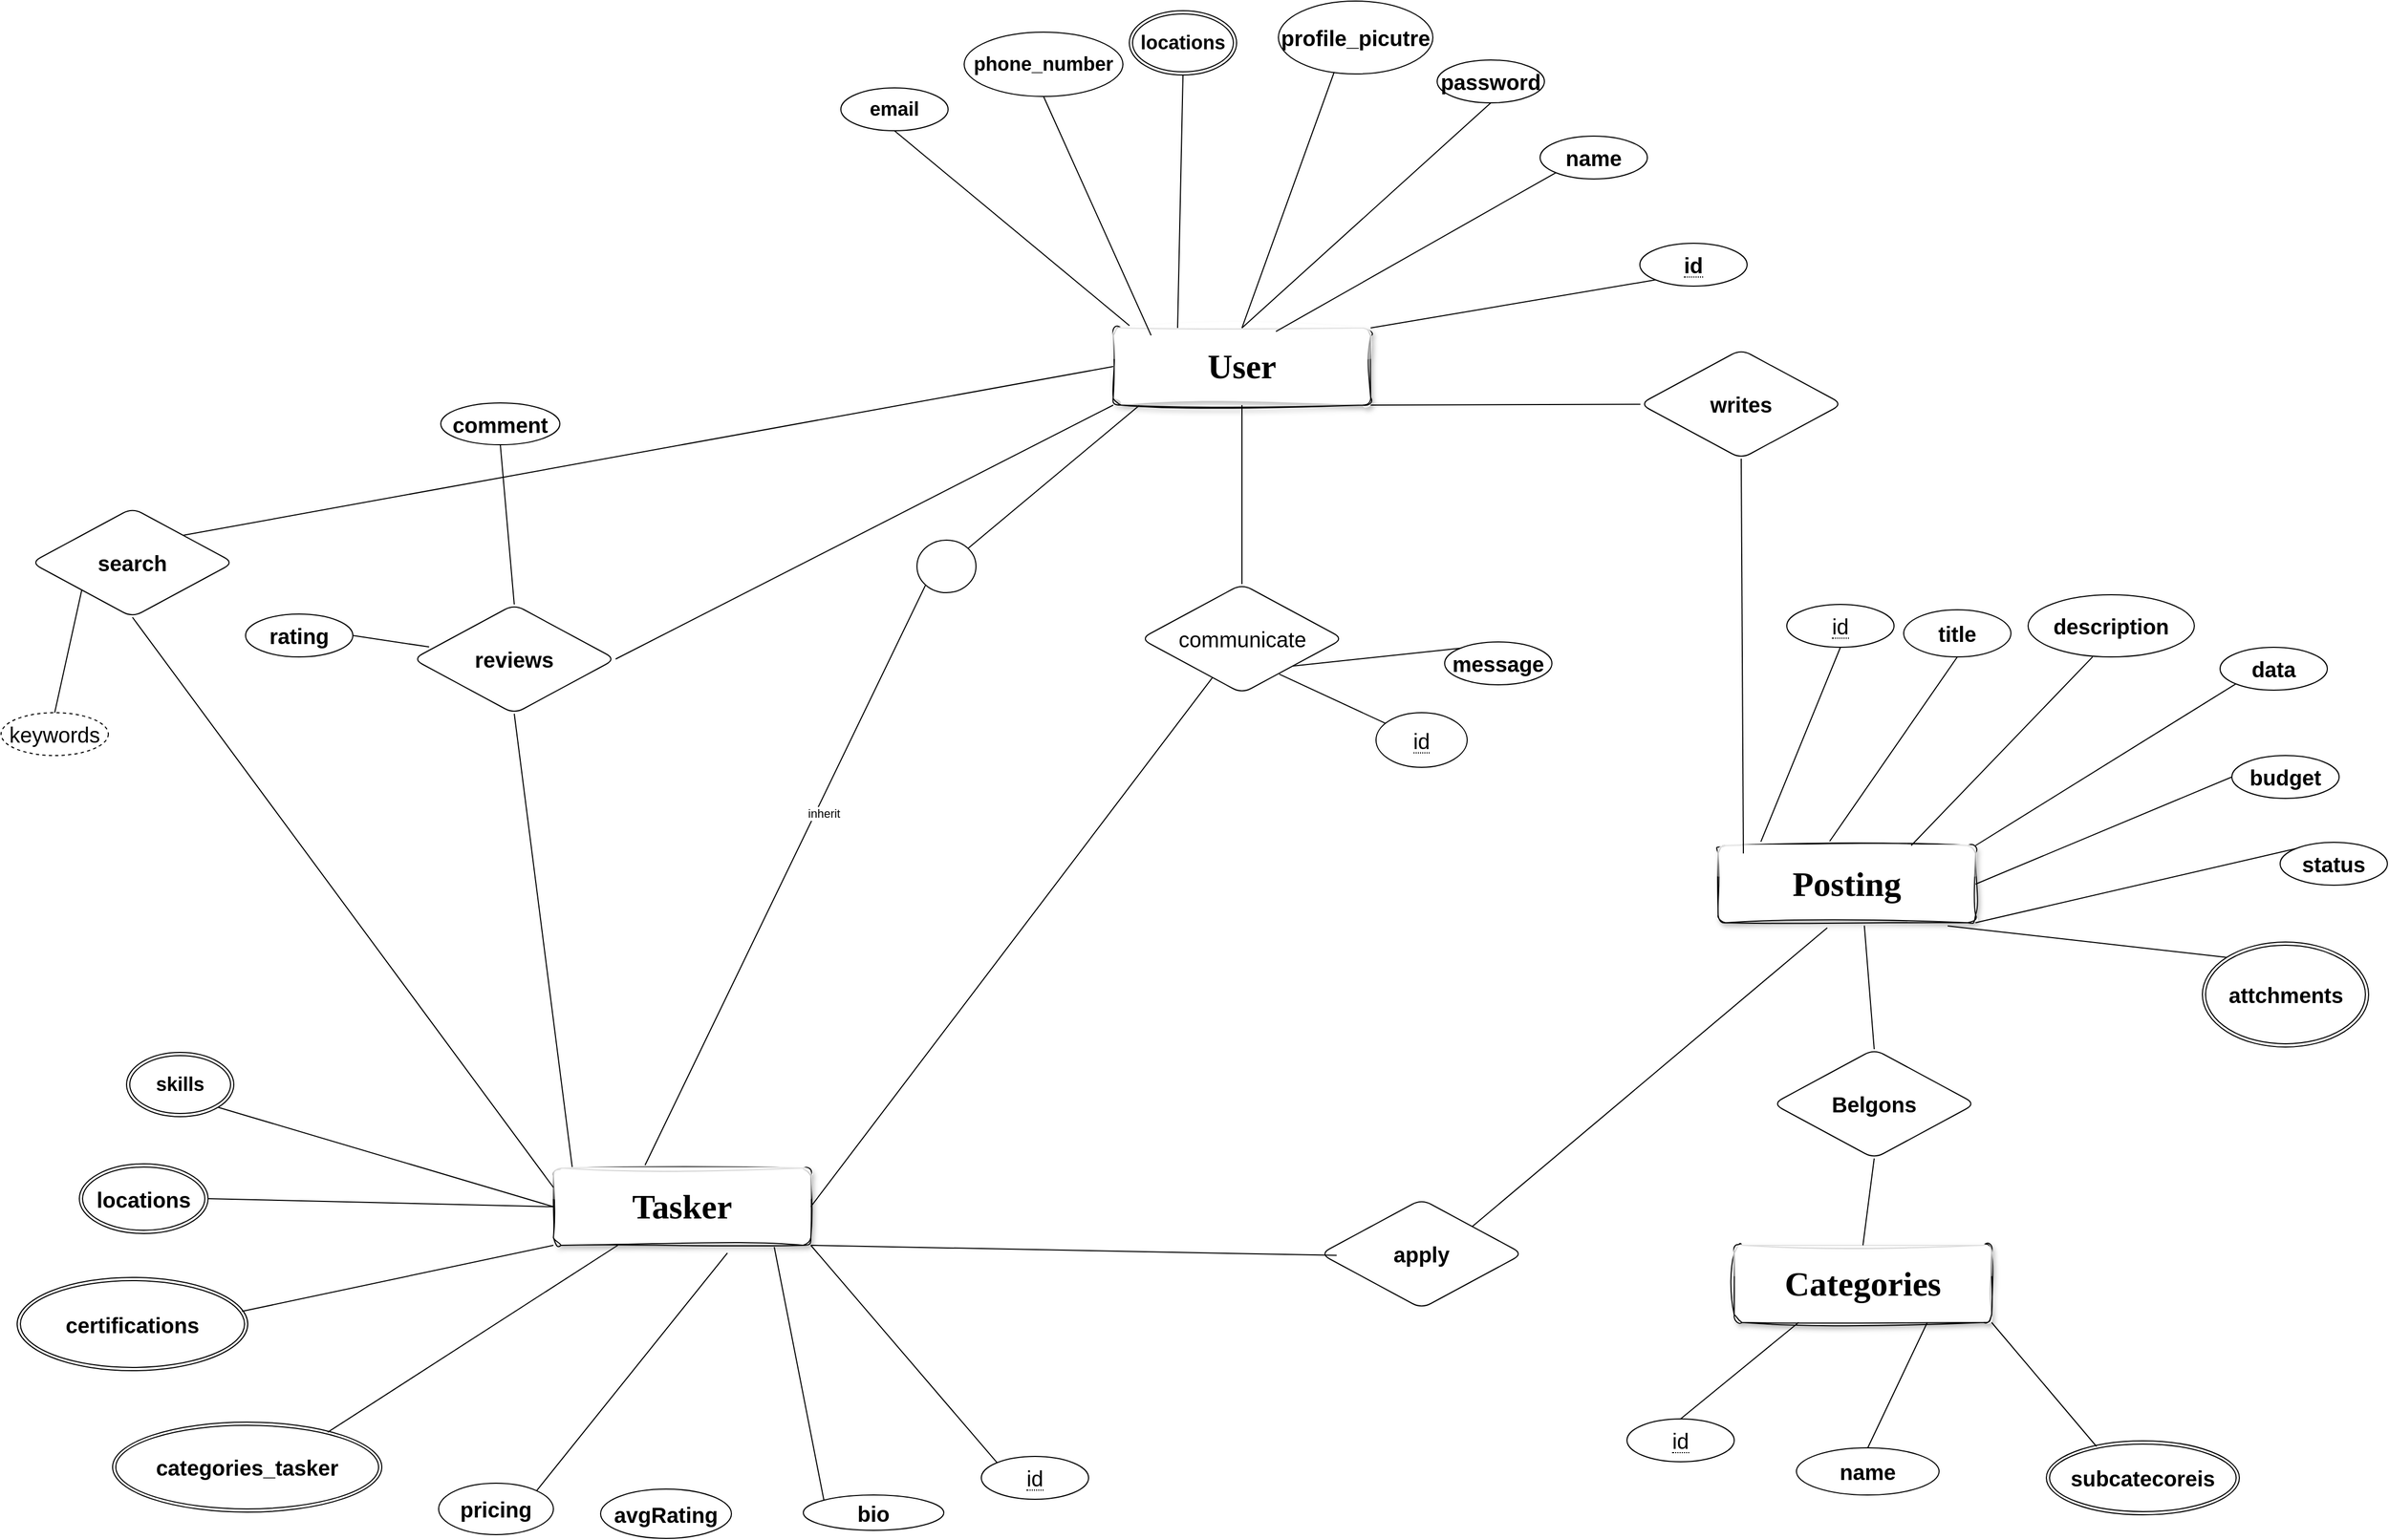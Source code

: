 <mxfile version="24.7.7">
  <diagram name="Page-1" id="nyc2K-rMTlG-dw1oFCkc">
    <mxGraphModel dx="2116" dy="1009" grid="0" gridSize="12" guides="1" tooltips="1" connect="1" arrows="1" fold="1" page="1" pageScale="1" pageWidth="2336" pageHeight="1654" math="0" shadow="0">
      <root>
        <mxCell id="0" />
        <mxCell id="1" parent="0" />
        <mxCell id="TysYCp-ceym04RC-b8es-7" value="&lt;h1&gt;Categories&lt;/h1&gt;" style="rounded=1;arcSize=10;whiteSpace=wrap;html=1;align=center;sketch=1;curveFitting=1;jiggle=2;labelBackgroundColor=none;glass=1;shadow=1;fontStyle=1;fontSize=16;fontFamily=Times New Roman;" parent="1" vertex="1">
          <mxGeometry x="1658" y="1256" width="240" height="72" as="geometry" />
        </mxCell>
        <mxCell id="TysYCp-ceym04RC-b8es-8" value="&lt;h1&gt;User&lt;/h1&gt;" style="rounded=1;arcSize=10;whiteSpace=wrap;html=1;align=center;sketch=1;curveFitting=1;jiggle=2;labelBackgroundColor=none;glass=1;shadow=1;fontStyle=1;fontSize=16;fontFamily=Times New Roman;" parent="1" vertex="1">
          <mxGeometry x="1079" y="400" width="240" height="72" as="geometry" />
        </mxCell>
        <mxCell id="TysYCp-ceym04RC-b8es-13" value="&lt;h1&gt;Posting&lt;/h1&gt;" style="rounded=1;arcSize=10;whiteSpace=wrap;html=1;align=center;sketch=1;curveFitting=1;jiggle=2;labelBackgroundColor=none;glass=1;shadow=1;fontStyle=1;fontSize=16;fontFamily=Times New Roman;" parent="1" vertex="1">
          <mxGeometry x="1643" y="883" width="240" height="72" as="geometry" />
        </mxCell>
        <mxCell id="TysYCp-ceym04RC-b8es-14" value="&lt;h1&gt;Tasker&lt;/h1&gt;" style="rounded=1;arcSize=10;whiteSpace=wrap;html=1;align=center;sketch=1;curveFitting=1;jiggle=2;labelBackgroundColor=none;glass=1;shadow=1;fontStyle=1;fontSize=16;fontFamily=Times New Roman;" parent="1" vertex="1">
          <mxGeometry x="557" y="1184" width="240" height="72" as="geometry" />
        </mxCell>
        <mxCell id="TysYCp-ceym04RC-b8es-19" value="&lt;font style=&quot;font-size: 18px;&quot;&gt;&lt;b&gt;email&lt;/b&gt;&lt;/font&gt;" style="ellipse;whiteSpace=wrap;html=1;align=center;rounded=1;" parent="1" vertex="1">
          <mxGeometry x="825" y="176" width="100" height="40" as="geometry" />
        </mxCell>
        <mxCell id="TysYCp-ceym04RC-b8es-20" value="&lt;span style=&quot;font-size: 18px;&quot;&gt;&lt;b&gt;phone_number&lt;/b&gt;&lt;/span&gt;" style="ellipse;whiteSpace=wrap;html=1;align=center;rounded=1;" parent="1" vertex="1">
          <mxGeometry x="940" y="124" width="148" height="60" as="geometry" />
        </mxCell>
        <mxCell id="TysYCp-ceym04RC-b8es-22" value="&lt;span style=&quot;font-size: 20px;&quot;&gt;&lt;b&gt;name&lt;/b&gt;&lt;/span&gt;" style="ellipse;whiteSpace=wrap;html=1;align=center;rounded=1;" parent="1" vertex="1">
          <mxGeometry x="1477" y="221" width="100" height="40" as="geometry" />
        </mxCell>
        <mxCell id="TysYCp-ceym04RC-b8es-32" value="&lt;font style=&quot;font-size: 18px;&quot;&gt;&lt;b&gt;locations&lt;/b&gt;&lt;/font&gt;" style="ellipse;shape=doubleEllipse;margin=3;whiteSpace=wrap;html=1;align=center;rounded=1;" parent="1" vertex="1">
          <mxGeometry x="1094" y="104" width="100" height="60" as="geometry" />
        </mxCell>
        <mxCell id="TysYCp-ceym04RC-b8es-37" value="&lt;b style=&quot;&quot;&gt;&lt;font style=&quot;font-size: 20px;&quot;&gt;profile_picutre&lt;/font&gt;&lt;/b&gt;" style="ellipse;whiteSpace=wrap;html=1;align=center;rounded=1;" parent="1" vertex="1">
          <mxGeometry x="1233" y="95" width="144" height="68" as="geometry" />
        </mxCell>
        <mxCell id="TysYCp-ceym04RC-b8es-42" style="edgeStyle=orthogonalEdgeStyle;rounded=1;orthogonalLoop=1;jettySize=auto;html=1;exitX=0.5;exitY=1;exitDx=0;exitDy=0;" parent="1" source="TysYCp-ceym04RC-b8es-22" target="TysYCp-ceym04RC-b8es-22" edge="1">
          <mxGeometry relative="1" as="geometry" />
        </mxCell>
        <mxCell id="TysYCp-ceym04RC-b8es-56" value="" style="endArrow=none;html=1;rounded=1;entryX=0.101;entryY=1.005;entryDx=0;entryDy=0;entryPerimeter=0;" parent="1" source="TysYCp-ceym04RC-b8es-57" target="TysYCp-ceym04RC-b8es-8" edge="1">
          <mxGeometry width="50" height="50" relative="1" as="geometry">
            <mxPoint x="343" y="350" as="sourcePoint" />
            <mxPoint x="338" y="252" as="targetPoint" />
          </mxGeometry>
        </mxCell>
        <mxCell id="TysYCp-ceym04RC-b8es-57" value="" style="ellipse;whiteSpace=wrap;html=1;rounded=1;" parent="1" vertex="1">
          <mxGeometry x="896" y="598" width="55" height="49" as="geometry" />
        </mxCell>
        <mxCell id="TysYCp-ceym04RC-b8es-66" value="" style="endArrow=none;html=1;rounded=0;exitX=0;exitY=1;exitDx=0;exitDy=0;entryX=0.356;entryY=-0.038;entryDx=0;entryDy=0;entryPerimeter=0;" parent="1" source="TysYCp-ceym04RC-b8es-57" target="TysYCp-ceym04RC-b8es-14" edge="1">
          <mxGeometry relative="1" as="geometry">
            <mxPoint x="513" y="411" as="sourcePoint" />
            <mxPoint x="673" y="411" as="targetPoint" />
            <Array as="points" />
          </mxGeometry>
        </mxCell>
        <mxCell id="TysYCp-ceym04RC-b8es-94" value="inherit" style="edgeLabel;html=1;align=center;verticalAlign=middle;resizable=0;points=[];rounded=1;" parent="TysYCp-ceym04RC-b8es-66" vertex="1" connectable="0">
          <mxGeometry x="-0.221" y="7" relative="1" as="geometry">
            <mxPoint y="-1" as="offset" />
          </mxGeometry>
        </mxCell>
        <mxCell id="TysYCp-ceym04RC-b8es-67" value="&lt;span style=&quot;border-bottom: 1px dotted&quot;&gt;&lt;font size=&quot;1&quot; style=&quot;&quot;&gt;&lt;b style=&quot;font-size: 20px;&quot;&gt;id&lt;/b&gt;&lt;/font&gt;&lt;/span&gt;" style="ellipse;whiteSpace=wrap;html=1;align=center;rounded=1;" parent="1" vertex="1">
          <mxGeometry x="1570" y="321" width="100" height="40" as="geometry" />
        </mxCell>
        <mxCell id="TysYCp-ceym04RC-b8es-68" value="&lt;span style=&quot;border-bottom: 1px dotted&quot;&gt;&lt;font style=&quot;font-size: 20px;&quot;&gt;id&lt;/font&gt;&lt;/span&gt;" style="ellipse;whiteSpace=wrap;html=1;align=center;rounded=1;" parent="1" vertex="1">
          <mxGeometry x="956" y="1453" width="100" height="40" as="geometry" />
        </mxCell>
        <mxCell id="TysYCp-ceym04RC-b8es-70" value="&lt;font style=&quot;font-size: 18px;&quot;&gt;&lt;b&gt;skills&lt;/b&gt;&lt;/font&gt;" style="ellipse;shape=doubleEllipse;margin=3;whiteSpace=wrap;html=1;align=center;rounded=1;" parent="1" vertex="1">
          <mxGeometry x="159" y="1076" width="100" height="60" as="geometry" />
        </mxCell>
        <mxCell id="TysYCp-ceym04RC-b8es-71" value="&lt;font size=&quot;1&quot; style=&quot;&quot;&gt;&lt;b style=&quot;font-size: 20px;&quot;&gt;subcatecoreis&lt;/b&gt;&lt;/font&gt;" style="ellipse;shape=doubleEllipse;margin=3;whiteSpace=wrap;html=1;align=center;rounded=1;" parent="1" vertex="1">
          <mxGeometry x="1949" y="1438.5" width="180" height="69" as="geometry" />
        </mxCell>
        <mxCell id="TysYCp-ceym04RC-b8es-73" style="edgeStyle=orthogonalEdgeStyle;rounded=1;orthogonalLoop=1;jettySize=auto;html=1;exitX=0.5;exitY=1;exitDx=0;exitDy=0;" parent="1" edge="1">
          <mxGeometry relative="1" as="geometry">
            <mxPoint x="1046" y="204" as="sourcePoint" />
            <mxPoint x="1046" y="204" as="targetPoint" />
          </mxGeometry>
        </mxCell>
        <mxCell id="TysYCp-ceym04RC-b8es-78" value="" style="endArrow=none;html=1;rounded=0;entryX=0.5;entryY=1;entryDx=0;entryDy=0;exitX=0.063;exitY=-0.03;exitDx=0;exitDy=0;exitPerimeter=0;" parent="1" source="TysYCp-ceym04RC-b8es-8" target="TysYCp-ceym04RC-b8es-19" edge="1">
          <mxGeometry relative="1" as="geometry">
            <mxPoint x="513" y="411" as="sourcePoint" />
            <mxPoint x="673" y="411" as="targetPoint" />
          </mxGeometry>
        </mxCell>
        <mxCell id="TysYCp-ceym04RC-b8es-79" value="" style="endArrow=none;html=1;rounded=0;entryX=0.5;entryY=1;entryDx=0;entryDy=0;exitX=0.147;exitY=0.096;exitDx=0;exitDy=0;exitPerimeter=0;" parent="1" source="TysYCp-ceym04RC-b8es-8" target="TysYCp-ceym04RC-b8es-20" edge="1">
          <mxGeometry relative="1" as="geometry">
            <mxPoint x="513" y="411" as="sourcePoint" />
            <mxPoint x="673" y="411" as="targetPoint" />
          </mxGeometry>
        </mxCell>
        <mxCell id="TysYCp-ceym04RC-b8es-80" value="" style="endArrow=none;html=1;rounded=0;entryX=0.5;entryY=1;entryDx=0;entryDy=0;exitX=0.25;exitY=0;exitDx=0;exitDy=0;" parent="1" source="TysYCp-ceym04RC-b8es-8" target="TysYCp-ceym04RC-b8es-32" edge="1">
          <mxGeometry relative="1" as="geometry">
            <mxPoint x="513" y="411" as="sourcePoint" />
            <mxPoint x="673" y="411" as="targetPoint" />
          </mxGeometry>
        </mxCell>
        <mxCell id="TysYCp-ceym04RC-b8es-81" value="" style="endArrow=none;html=1;rounded=0;entryX=0.361;entryY=0.975;entryDx=0;entryDy=0;entryPerimeter=0;exitX=0.5;exitY=0;exitDx=0;exitDy=0;" parent="1" source="TysYCp-ceym04RC-b8es-8" target="TysYCp-ceym04RC-b8es-37" edge="1">
          <mxGeometry relative="1" as="geometry">
            <mxPoint x="513" y="411" as="sourcePoint" />
            <mxPoint x="673" y="411" as="targetPoint" />
          </mxGeometry>
        </mxCell>
        <mxCell id="TysYCp-ceym04RC-b8es-82" value="" style="endArrow=none;html=1;rounded=0;entryX=0;entryY=1;entryDx=0;entryDy=0;exitX=0.632;exitY=0.046;exitDx=0;exitDy=0;exitPerimeter=0;" parent="1" source="TysYCp-ceym04RC-b8es-8" target="TysYCp-ceym04RC-b8es-22" edge="1">
          <mxGeometry relative="1" as="geometry">
            <mxPoint x="669" y="376" as="sourcePoint" />
            <mxPoint x="829" y="376" as="targetPoint" />
          </mxGeometry>
        </mxCell>
        <mxCell id="TysYCp-ceym04RC-b8es-83" value="" style="endArrow=none;html=1;rounded=0;entryX=0;entryY=1;entryDx=0;entryDy=0;exitX=1;exitY=0;exitDx=0;exitDy=0;" parent="1" source="TysYCp-ceym04RC-b8es-8" target="TysYCp-ceym04RC-b8es-67" edge="1">
          <mxGeometry relative="1" as="geometry">
            <mxPoint x="669" y="376" as="sourcePoint" />
            <mxPoint x="829" y="376" as="targetPoint" />
          </mxGeometry>
        </mxCell>
        <mxCell id="TysYCp-ceym04RC-b8es-84" style="edgeStyle=orthogonalEdgeStyle;rounded=1;orthogonalLoop=1;jettySize=auto;html=1;exitX=0.5;exitY=1;exitDx=0;exitDy=0;" parent="1" source="TysYCp-ceym04RC-b8es-37" target="TysYCp-ceym04RC-b8es-37" edge="1">
          <mxGeometry relative="1" as="geometry" />
        </mxCell>
        <mxCell id="TysYCp-ceym04RC-b8es-85" value="&lt;span style=&quot;font-size: 20px;&quot;&gt;&lt;b&gt;password&lt;/b&gt;&lt;/span&gt;" style="ellipse;whiteSpace=wrap;html=1;align=center;rounded=1;" parent="1" vertex="1">
          <mxGeometry x="1381" y="150" width="100" height="40" as="geometry" />
        </mxCell>
        <mxCell id="TysYCp-ceym04RC-b8es-86" value="" style="endArrow=none;html=1;rounded=0;entryX=0.5;entryY=1;entryDx=0;entryDy=0;exitX=0.5;exitY=0;exitDx=0;exitDy=0;" parent="1" source="TysYCp-ceym04RC-b8es-8" target="TysYCp-ceym04RC-b8es-85" edge="1">
          <mxGeometry relative="1" as="geometry">
            <mxPoint x="669" y="376" as="sourcePoint" />
            <mxPoint x="829" y="376" as="targetPoint" />
          </mxGeometry>
        </mxCell>
        <mxCell id="TysYCp-ceym04RC-b8es-87" value="&lt;b style=&quot;&quot;&gt;&lt;font style=&quot;font-size: 20px;&quot;&gt;comment&lt;/font&gt;&lt;/b&gt;" style="ellipse;whiteSpace=wrap;html=1;align=center;rounded=1;" parent="1" vertex="1">
          <mxGeometry x="452" y="470" width="111" height="39" as="geometry" />
        </mxCell>
        <mxCell id="TysYCp-ceym04RC-b8es-89" value="&lt;font style=&quot;font-size: 20px;&quot;&gt;&lt;b&gt;writes&lt;/b&gt;&lt;/font&gt;" style="shape=rhombus;perimeter=rhombusPerimeter;whiteSpace=wrap;html=1;align=center;rounded=1;" parent="1" vertex="1">
          <mxGeometry x="1570" y="420" width="189" height="102" as="geometry" />
        </mxCell>
        <mxCell id="TysYCp-ceym04RC-b8es-90" value="&lt;font style=&quot;font-size: 20px;&quot;&gt;&lt;b&gt;apply&lt;/b&gt;&lt;/font&gt;" style="shape=rhombus;perimeter=rhombusPerimeter;whiteSpace=wrap;html=1;align=center;rounded=1;" parent="1" vertex="1">
          <mxGeometry x="1272" y="1213" width="189" height="102" as="geometry" />
        </mxCell>
        <mxCell id="TysYCp-ceym04RC-b8es-91" value="&lt;span style=&quot;font-size: 20px;&quot;&gt;communicate&lt;/span&gt;" style="shape=rhombus;perimeter=rhombusPerimeter;whiteSpace=wrap;html=1;align=center;rounded=1;" parent="1" vertex="1">
          <mxGeometry x="1104.5" y="639" width="189" height="102" as="geometry" />
        </mxCell>
        <mxCell id="TysYCp-ceym04RC-b8es-92" value="" style="endArrow=none;html=1;rounded=0;entryX=1;entryY=1;entryDx=0;entryDy=0;" parent="1" source="TysYCp-ceym04RC-b8es-89" target="TysYCp-ceym04RC-b8es-8" edge="1">
          <mxGeometry relative="1" as="geometry">
            <mxPoint x="1537" y="601" as="sourcePoint" />
            <mxPoint x="829" y="376" as="targetPoint" />
          </mxGeometry>
        </mxCell>
        <mxCell id="TysYCp-ceym04RC-b8es-93" value="" style="endArrow=none;html=1;rounded=0;entryX=0.098;entryY=0.102;entryDx=0;entryDy=0;exitX=0.5;exitY=1;exitDx=0;exitDy=0;entryPerimeter=0;" parent="1" source="TysYCp-ceym04RC-b8es-89" target="TysYCp-ceym04RC-b8es-13" edge="1">
          <mxGeometry relative="1" as="geometry">
            <mxPoint x="1694" y="635" as="sourcePoint" />
            <mxPoint x="1331" y="484" as="targetPoint" />
          </mxGeometry>
        </mxCell>
        <mxCell id="TysYCp-ceym04RC-b8es-95" value="" style="endArrow=none;html=1;rounded=0;entryX=1;entryY=0;entryDx=0;entryDy=0;exitX=0.424;exitY=1.066;exitDx=0;exitDy=0;exitPerimeter=0;" parent="1" source="TysYCp-ceym04RC-b8es-13" target="TysYCp-ceym04RC-b8es-90" edge="1">
          <mxGeometry relative="1" as="geometry">
            <mxPoint x="1770" y="712" as="sourcePoint" />
            <mxPoint x="1997" y="819" as="targetPoint" />
          </mxGeometry>
        </mxCell>
        <mxCell id="TysYCp-ceym04RC-b8es-96" value="" style="endArrow=none;html=1;rounded=0;entryX=0.081;entryY=0.514;entryDx=0;entryDy=0;exitX=1;exitY=1;exitDx=0;exitDy=0;entryPerimeter=0;" parent="1" source="TysYCp-ceym04RC-b8es-14" target="TysYCp-ceym04RC-b8es-90" edge="1">
          <mxGeometry relative="1" as="geometry">
            <mxPoint x="1461" y="1210" as="sourcePoint" />
            <mxPoint x="1387" y="1045" as="targetPoint" />
          </mxGeometry>
        </mxCell>
        <mxCell id="TysYCp-ceym04RC-b8es-98" value="&lt;span style=&quot;border-bottom: 1px dotted&quot;&gt;&lt;font style=&quot;font-size: 20px;&quot;&gt;id&lt;/font&gt;&lt;/span&gt;" style="ellipse;whiteSpace=wrap;html=1;align=center;rounded=1;" parent="1" vertex="1">
          <mxGeometry x="1558" y="1418" width="100" height="40" as="geometry" />
        </mxCell>
        <mxCell id="TysYCp-ceym04RC-b8es-100" value="&lt;font style=&quot;font-size: 20px;&quot;&gt;&lt;b&gt;reviews&lt;/b&gt;&lt;/font&gt;" style="shape=rhombus;perimeter=rhombusPerimeter;whiteSpace=wrap;html=1;align=center;rounded=1;" parent="1" vertex="1">
          <mxGeometry x="426" y="658" width="189" height="102" as="geometry" />
        </mxCell>
        <mxCell id="TysYCp-ceym04RC-b8es-101" value="" style="endArrow=none;html=1;rounded=0;entryX=0.5;entryY=1;entryDx=0;entryDy=0;exitX=0.5;exitY=0;exitDx=0;exitDy=0;" parent="1" source="TysYCp-ceym04RC-b8es-91" target="TysYCp-ceym04RC-b8es-8" edge="1">
          <mxGeometry relative="1" as="geometry">
            <mxPoint x="669" y="376" as="sourcePoint" />
            <mxPoint x="829" y="376" as="targetPoint" />
          </mxGeometry>
        </mxCell>
        <mxCell id="TysYCp-ceym04RC-b8es-102" value="" style="endArrow=none;html=1;rounded=0;exitX=1;exitY=0.5;exitDx=0;exitDy=0;" parent="1" source="TysYCp-ceym04RC-b8es-14" target="TysYCp-ceym04RC-b8es-91" edge="1">
          <mxGeometry relative="1" as="geometry">
            <mxPoint x="1018" y="698" as="sourcePoint" />
            <mxPoint x="1500.75" y="1037.5" as="targetPoint" />
          </mxGeometry>
        </mxCell>
        <mxCell id="TysYCp-ceym04RC-b8es-103" value="&lt;span style=&quot;font-size: 20px;&quot;&gt;&lt;b&gt;budget&lt;/b&gt;&lt;/span&gt;" style="ellipse;whiteSpace=wrap;html=1;align=center;rounded=1;" parent="1" vertex="1">
          <mxGeometry x="2122" y="799" width="100" height="40" as="geometry" />
        </mxCell>
        <mxCell id="TysYCp-ceym04RC-b8es-105" value="&lt;span style=&quot;border-bottom: 1px dotted&quot;&gt;&lt;font style=&quot;font-size: 20px;&quot;&gt;id&lt;/font&gt;&lt;/span&gt;" style="ellipse;whiteSpace=wrap;html=1;align=center;rounded=1;" parent="1" vertex="1">
          <mxGeometry x="1707" y="658" width="100" height="40" as="geometry" />
        </mxCell>
        <mxCell id="TysYCp-ceym04RC-b8es-106" value="&lt;span style=&quot;font-size: 20px;&quot;&gt;&lt;b&gt;data&lt;/b&gt;&lt;/span&gt;" style="ellipse;whiteSpace=wrap;html=1;align=center;rounded=1;" parent="1" vertex="1">
          <mxGeometry x="2111" y="698" width="100" height="40" as="geometry" />
        </mxCell>
        <mxCell id="TysYCp-ceym04RC-b8es-108" value="&lt;font style=&quot;font-size: 20px;&quot;&gt;keywords&lt;/font&gt;" style="ellipse;whiteSpace=wrap;html=1;align=center;dashed=1;rounded=1;" parent="1" vertex="1">
          <mxGeometry x="42" y="759" width="100" height="40" as="geometry" />
        </mxCell>
        <mxCell id="TysYCp-ceym04RC-b8es-112" value="&lt;span style=&quot;font-size: 20px;&quot;&gt;&lt;b&gt;pricing&lt;/b&gt;&lt;/span&gt;" style="ellipse;whiteSpace=wrap;html=1;align=center;rounded=1;" parent="1" vertex="1">
          <mxGeometry x="450" y="1478" width="107" height="48" as="geometry" />
        </mxCell>
        <mxCell id="TysYCp-ceym04RC-b8es-114" value="" style="endArrow=none;html=1;rounded=0;entryX=0;entryY=0.5;entryDx=0;entryDy=0;exitX=1;exitY=0;exitDx=0;exitDy=0;" parent="1" source="TysYCp-ceym04RC-b8es-117" target="TysYCp-ceym04RC-b8es-8" edge="1">
          <mxGeometry relative="1" as="geometry">
            <mxPoint x="223" y="461" as="sourcePoint" />
            <mxPoint x="359" y="363" as="targetPoint" />
          </mxGeometry>
        </mxCell>
        <mxCell id="TysYCp-ceym04RC-b8es-115" value="" style="endArrow=none;html=1;rounded=0;entryX=0;entryY=1;entryDx=0;entryDy=0;exitX=1;exitY=0.5;exitDx=0;exitDy=0;" parent="1" source="TysYCp-ceym04RC-b8es-100" target="TysYCp-ceym04RC-b8es-8" edge="1">
          <mxGeometry relative="1" as="geometry">
            <mxPoint x="199" y="363" as="sourcePoint" />
            <mxPoint x="359" y="363" as="targetPoint" />
          </mxGeometry>
        </mxCell>
        <mxCell id="TysYCp-ceym04RC-b8es-116" value="" style="endArrow=none;html=1;rounded=0;entryX=0.5;entryY=1;entryDx=0;entryDy=0;exitX=0.073;exitY=-0.014;exitDx=0;exitDy=0;exitPerimeter=0;" parent="1" source="TysYCp-ceym04RC-b8es-14" target="TysYCp-ceym04RC-b8es-100" edge="1">
          <mxGeometry relative="1" as="geometry">
            <mxPoint x="759" y="830" as="sourcePoint" />
            <mxPoint x="359" y="363" as="targetPoint" />
          </mxGeometry>
        </mxCell>
        <mxCell id="TysYCp-ceym04RC-b8es-117" value="&lt;font style=&quot;font-size: 20px;&quot;&gt;&lt;b&gt;search&lt;/b&gt;&lt;/font&gt;" style="shape=rhombus;perimeter=rhombusPerimeter;whiteSpace=wrap;html=1;align=center;rounded=1;" parent="1" vertex="1">
          <mxGeometry x="70" y="568" width="189" height="102" as="geometry" />
        </mxCell>
        <mxCell id="TysYCp-ceym04RC-b8es-119" value="" style="endArrow=none;html=1;rounded=0;entryX=0;entryY=0.25;entryDx=0;entryDy=0;exitX=0.5;exitY=1;exitDx=0;exitDy=0;" parent="1" source="TysYCp-ceym04RC-b8es-117" target="TysYCp-ceym04RC-b8es-14" edge="1">
          <mxGeometry relative="1" as="geometry">
            <mxPoint x="390" y="570" as="sourcePoint" />
            <mxPoint x="538.5" y="805" as="targetPoint" />
          </mxGeometry>
        </mxCell>
        <mxCell id="TysYCp-ceym04RC-b8es-120" value="" style="endArrow=none;html=1;rounded=0;entryX=0;entryY=1;entryDx=0;entryDy=0;exitX=0.5;exitY=0;exitDx=0;exitDy=0;" parent="1" source="TysYCp-ceym04RC-b8es-108" target="TysYCp-ceym04RC-b8es-117" edge="1">
          <mxGeometry relative="1" as="geometry">
            <mxPoint x="199" y="363" as="sourcePoint" />
            <mxPoint x="359" y="363" as="targetPoint" />
          </mxGeometry>
        </mxCell>
        <mxCell id="TysYCp-ceym04RC-b8es-121" value="&lt;span style=&quot;font-size: 20px;&quot;&gt;&lt;b&gt;message&lt;/b&gt;&lt;/span&gt;" style="ellipse;whiteSpace=wrap;html=1;align=center;rounded=1;" parent="1" vertex="1">
          <mxGeometry x="1388" y="693" width="100" height="40" as="geometry" />
        </mxCell>
        <mxCell id="TysYCp-ceym04RC-b8es-122" value="&lt;span style=&quot;font-size: 20px;&quot;&gt;&lt;b&gt;rating&lt;/b&gt;&lt;/span&gt;" style="ellipse;whiteSpace=wrap;html=1;align=center;rounded=1;" parent="1" vertex="1">
          <mxGeometry x="270" y="667" width="100" height="40" as="geometry" />
        </mxCell>
        <mxCell id="TysYCp-ceym04RC-b8es-123" value="&lt;span style=&quot;border-bottom: 1px dotted&quot;&gt;&lt;font style=&quot;font-size: 20px;&quot;&gt;id&lt;/font&gt;&lt;/span&gt;" style="ellipse;whiteSpace=wrap;html=1;align=center;rounded=1;" parent="1" vertex="1">
          <mxGeometry x="1324" y="759" width="85" height="51" as="geometry" />
        </mxCell>
        <mxCell id="TysYCp-ceym04RC-b8es-125" value="" style="endArrow=none;html=1;rounded=0;entryX=0;entryY=0;entryDx=0;entryDy=0;exitX=1;exitY=1;exitDx=0;exitDy=0;" parent="1" source="TysYCp-ceym04RC-b8es-91" target="TysYCp-ceym04RC-b8es-121" edge="1">
          <mxGeometry relative="1" as="geometry">
            <mxPoint x="903" y="729" as="sourcePoint" />
            <mxPoint x="1063" y="729" as="targetPoint" />
          </mxGeometry>
        </mxCell>
        <mxCell id="TysYCp-ceym04RC-b8es-127" value="" style="endArrow=none;html=1;rounded=0;exitX=0.684;exitY=0.824;exitDx=0;exitDy=0;exitPerimeter=0;" parent="1" source="TysYCp-ceym04RC-b8es-91" target="TysYCp-ceym04RC-b8es-123" edge="1">
          <mxGeometry relative="1" as="geometry">
            <mxPoint x="1258" y="728" as="sourcePoint" />
            <mxPoint x="1415" y="711" as="targetPoint" />
          </mxGeometry>
        </mxCell>
        <mxCell id="TysYCp-ceym04RC-b8es-132" value="" style="endArrow=none;html=1;rounded=0;entryX=0.5;entryY=0;entryDx=0;entryDy=0;exitX=0.5;exitY=1;exitDx=0;exitDy=0;" parent="1" source="TysYCp-ceym04RC-b8es-87" target="TysYCp-ceym04RC-b8es-100" edge="1">
          <mxGeometry relative="1" as="geometry">
            <mxPoint x="199" y="363" as="sourcePoint" />
            <mxPoint x="359" y="363" as="targetPoint" />
          </mxGeometry>
        </mxCell>
        <mxCell id="TysYCp-ceym04RC-b8es-133" value="" style="endArrow=none;html=1;rounded=0;entryX=0.08;entryY=0.389;entryDx=0;entryDy=0;entryPerimeter=0;exitX=1;exitY=0.5;exitDx=0;exitDy=0;" parent="1" source="TysYCp-ceym04RC-b8es-122" target="TysYCp-ceym04RC-b8es-100" edge="1">
          <mxGeometry relative="1" as="geometry">
            <mxPoint x="199" y="363" as="sourcePoint" />
            <mxPoint x="359" y="363" as="targetPoint" />
          </mxGeometry>
        </mxCell>
        <mxCell id="TysYCp-ceym04RC-b8es-136" style="edgeStyle=orthogonalEdgeStyle;rounded=1;orthogonalLoop=1;jettySize=auto;html=1;exitX=0.5;exitY=1;exitDx=0;exitDy=0;" parent="1" source="TysYCp-ceym04RC-b8es-13" target="TysYCp-ceym04RC-b8es-13" edge="1">
          <mxGeometry relative="1" as="geometry" />
        </mxCell>
        <mxCell id="TysYCp-ceym04RC-b8es-139" value="" style="endArrow=none;html=1;rounded=0;entryX=0.568;entryY=1.037;entryDx=0;entryDy=0;exitX=0.5;exitY=0;exitDx=0;exitDy=0;entryPerimeter=0;" parent="1" source="UvagnndVl9to9qw16bUN-1" target="TysYCp-ceym04RC-b8es-13" edge="1">
          <mxGeometry relative="1" as="geometry">
            <mxPoint x="1757" y="972" as="sourcePoint" />
            <mxPoint x="1426" y="1251" as="targetPoint" />
          </mxGeometry>
        </mxCell>
        <mxCell id="TysYCp-ceym04RC-b8es-140" value="&lt;b style=&quot;&quot;&gt;&lt;font style=&quot;font-size: 20px;&quot;&gt;attchments&lt;/font&gt;&lt;/b&gt;" style="ellipse;shape=doubleEllipse;margin=3;whiteSpace=wrap;html=1;align=center;rounded=1;" parent="1" vertex="1">
          <mxGeometry x="2094.5" y="973" width="155" height="98" as="geometry" />
        </mxCell>
        <mxCell id="TysYCp-ceym04RC-b8es-143" style="edgeStyle=orthogonalEdgeStyle;rounded=1;orthogonalLoop=1;jettySize=auto;html=1;exitX=0.5;exitY=1;exitDx=0;exitDy=0;" parent="1" source="TysYCp-ceym04RC-b8es-68" target="TysYCp-ceym04RC-b8es-68" edge="1">
          <mxGeometry relative="1" as="geometry" />
        </mxCell>
        <mxCell id="TysYCp-ceym04RC-b8es-147" value="&lt;span style=&quot;font-size: 20px;&quot;&gt;&lt;b&gt;bio&lt;/b&gt;&lt;/span&gt;" style="ellipse;whiteSpace=wrap;html=1;align=center;rounded=1;" parent="1" vertex="1">
          <mxGeometry x="790" y="1489" width="131" height="33" as="geometry" />
        </mxCell>
        <mxCell id="TysYCp-ceym04RC-b8es-149" value="&lt;span style=&quot;font-size: 20px;&quot;&gt;&lt;b&gt;avgRating&lt;/b&gt;&lt;/span&gt;" style="ellipse;whiteSpace=wrap;html=1;align=center;rounded=1;" parent="1" vertex="1">
          <mxGeometry x="601" y="1483.5" width="122" height="46" as="geometry" />
        </mxCell>
        <mxCell id="TysYCp-ceym04RC-b8es-154" value="&lt;span style=&quot;font-size: 20px;&quot;&gt;&lt;b&gt;name&lt;/b&gt;&lt;/span&gt;" style="ellipse;whiteSpace=wrap;html=1;align=center;rounded=1;" parent="1" vertex="1">
          <mxGeometry x="1716" y="1445" width="133" height="44" as="geometry" />
        </mxCell>
        <mxCell id="TysYCp-ceym04RC-b8es-156" style="edgeStyle=orthogonalEdgeStyle;rounded=1;orthogonalLoop=1;jettySize=auto;html=1;exitX=0.5;exitY=1;exitDx=0;exitDy=0;" parent="1" source="TysYCp-ceym04RC-b8es-154" target="TysYCp-ceym04RC-b8es-154" edge="1">
          <mxGeometry relative="1" as="geometry" />
        </mxCell>
        <mxCell id="TysYCp-ceym04RC-b8es-157" value="&lt;span style=&quot;font-size: 20px;&quot;&gt;&lt;b&gt;status&lt;/b&gt;&lt;/span&gt;" style="ellipse;whiteSpace=wrap;html=1;align=center;rounded=1;" parent="1" vertex="1">
          <mxGeometry x="2167" y="880" width="100" height="40" as="geometry" />
        </mxCell>
        <mxCell id="TysYCp-ceym04RC-b8es-159" value="&lt;span style=&quot;font-size: 20px;&quot;&gt;&lt;b&gt;title&lt;/b&gt;&lt;/span&gt;" style="ellipse;whiteSpace=wrap;html=1;align=center;rounded=1;" parent="1" vertex="1">
          <mxGeometry x="1816" y="663" width="100" height="44" as="geometry" />
        </mxCell>
        <mxCell id="TysYCp-ceym04RC-b8es-164" value="&lt;span style=&quot;font-size: 20px;&quot;&gt;&lt;b&gt;description&lt;/b&gt;&lt;/span&gt;" style="ellipse;whiteSpace=wrap;html=1;align=center;rounded=1;" parent="1" vertex="1">
          <mxGeometry x="1932" y="649" width="155" height="58" as="geometry" />
        </mxCell>
        <mxCell id="TysYCp-ceym04RC-b8es-165" style="edgeStyle=orthogonalEdgeStyle;rounded=1;orthogonalLoop=1;jettySize=auto;html=1;exitX=0.5;exitY=1;exitDx=0;exitDy=0;" parent="1" source="TysYCp-ceym04RC-b8es-106" target="TysYCp-ceym04RC-b8es-106" edge="1">
          <mxGeometry relative="1" as="geometry" />
        </mxCell>
        <mxCell id="TysYCp-ceym04RC-b8es-168" style="edgeStyle=orthogonalEdgeStyle;rounded=1;orthogonalLoop=1;jettySize=auto;html=1;exitX=0.5;exitY=1;exitDx=0;exitDy=0;" parent="1" source="TysYCp-ceym04RC-b8es-157" target="TysYCp-ceym04RC-b8es-157" edge="1">
          <mxGeometry relative="1" as="geometry" />
        </mxCell>
        <mxCell id="TysYCp-ceym04RC-b8es-171" value="" style="endArrow=none;html=1;rounded=0;exitX=0.5;exitY=1;exitDx=0;exitDy=0;entryX=0.166;entryY=-0.049;entryDx=0;entryDy=0;entryPerimeter=0;" parent="1" source="TysYCp-ceym04RC-b8es-105" target="TysYCp-ceym04RC-b8es-13" edge="1">
          <mxGeometry relative="1" as="geometry">
            <mxPoint x="1688" y="810" as="sourcePoint" />
            <mxPoint x="1848" y="810" as="targetPoint" />
          </mxGeometry>
        </mxCell>
        <mxCell id="TysYCp-ceym04RC-b8es-172" value="" style="endArrow=none;html=1;rounded=0;exitX=0.388;exitY=0.999;exitDx=0;exitDy=0;entryX=0.75;entryY=0;entryDx=0;entryDy=0;exitPerimeter=0;" parent="1" source="TysYCp-ceym04RC-b8es-164" target="TysYCp-ceym04RC-b8es-13" edge="1">
          <mxGeometry relative="1" as="geometry">
            <mxPoint x="1764" y="753" as="sourcePoint" />
            <mxPoint x="1695" y="891" as="targetPoint" />
          </mxGeometry>
        </mxCell>
        <mxCell id="TysYCp-ceym04RC-b8es-173" value="" style="endArrow=none;html=1;rounded=0;exitX=0.5;exitY=1;exitDx=0;exitDy=0;" parent="1" source="TysYCp-ceym04RC-b8es-159" edge="1">
          <mxGeometry relative="1" as="geometry">
            <mxPoint x="1776" y="765" as="sourcePoint" />
            <mxPoint x="1747" y="879" as="targetPoint" />
          </mxGeometry>
        </mxCell>
        <mxCell id="TysYCp-ceym04RC-b8es-176" value="" style="endArrow=none;html=1;rounded=0;exitX=0;exitY=1;exitDx=0;exitDy=0;entryX=1;entryY=0;entryDx=0;entryDy=0;" parent="1" source="TysYCp-ceym04RC-b8es-106" target="TysYCp-ceym04RC-b8es-13" edge="1">
          <mxGeometry relative="1" as="geometry">
            <mxPoint x="1993" y="777" as="sourcePoint" />
            <mxPoint x="1835" y="895" as="targetPoint" />
          </mxGeometry>
        </mxCell>
        <mxCell id="TysYCp-ceym04RC-b8es-177" value="" style="endArrow=none;html=1;rounded=0;exitX=0;exitY=0.5;exitDx=0;exitDy=0;entryX=1;entryY=0.5;entryDx=0;entryDy=0;" parent="1" source="TysYCp-ceym04RC-b8es-103" target="TysYCp-ceym04RC-b8es-13" edge="1">
          <mxGeometry relative="1" as="geometry">
            <mxPoint x="2098" y="803" as="sourcePoint" />
            <mxPoint x="1895" y="895" as="targetPoint" />
          </mxGeometry>
        </mxCell>
        <mxCell id="TysYCp-ceym04RC-b8es-178" value="" style="endArrow=none;html=1;rounded=0;exitX=0;exitY=0;exitDx=0;exitDy=0;entryX=1;entryY=1;entryDx=0;entryDy=0;" parent="1" source="TysYCp-ceym04RC-b8es-157" target="TysYCp-ceym04RC-b8es-13" edge="1">
          <mxGeometry relative="1" as="geometry">
            <mxPoint x="2141" y="870" as="sourcePoint" />
            <mxPoint x="1895" y="931" as="targetPoint" />
          </mxGeometry>
        </mxCell>
        <mxCell id="TysYCp-ceym04RC-b8es-179" value="" style="endArrow=none;html=1;rounded=0;exitX=0;exitY=0;exitDx=0;exitDy=0;" parent="1" source="TysYCp-ceym04RC-b8es-140" edge="1">
          <mxGeometry relative="1" as="geometry">
            <mxPoint x="2139" y="947" as="sourcePoint" />
            <mxPoint x="1857" y="958" as="targetPoint" />
          </mxGeometry>
        </mxCell>
        <mxCell id="TysYCp-ceym04RC-b8es-183" value="" style="endArrow=none;html=1;rounded=0;exitX=0.26;exitY=0.076;exitDx=0;exitDy=0;exitPerimeter=0;entryX=1;entryY=1;entryDx=0;entryDy=0;" parent="1" source="TysYCp-ceym04RC-b8es-71" target="TysYCp-ceym04RC-b8es-7" edge="1">
          <mxGeometry relative="1" as="geometry">
            <mxPoint x="2129" y="999" as="sourcePoint" />
            <mxPoint x="1869" y="970" as="targetPoint" />
          </mxGeometry>
        </mxCell>
        <mxCell id="TysYCp-ceym04RC-b8es-184" value="" style="endArrow=none;html=1;rounded=0;exitX=0.5;exitY=0;exitDx=0;exitDy=0;entryX=0.75;entryY=1;entryDx=0;entryDy=0;" parent="1" source="TysYCp-ceym04RC-b8es-154" target="TysYCp-ceym04RC-b8es-7" edge="1">
          <mxGeometry relative="1" as="geometry">
            <mxPoint x="1986" y="1413" as="sourcePoint" />
            <mxPoint x="1910" y="1340" as="targetPoint" />
          </mxGeometry>
        </mxCell>
        <mxCell id="TysYCp-ceym04RC-b8es-185" value="" style="endArrow=none;html=1;rounded=0;exitX=0.5;exitY=0;exitDx=0;exitDy=0;entryX=0.25;entryY=1;entryDx=0;entryDy=0;" parent="1" source="TysYCp-ceym04RC-b8es-98" target="TysYCp-ceym04RC-b8es-7" edge="1">
          <mxGeometry relative="1" as="geometry">
            <mxPoint x="1800" y="1451" as="sourcePoint" />
            <mxPoint x="1850" y="1340" as="targetPoint" />
          </mxGeometry>
        </mxCell>
        <mxCell id="TysYCp-ceym04RC-b8es-187" value="&lt;font size=&quot;1&quot; style=&quot;&quot;&gt;&lt;b style=&quot;font-size: 20px;&quot;&gt;locations&lt;/b&gt;&lt;/font&gt;" style="ellipse;shape=doubleEllipse;margin=3;whiteSpace=wrap;html=1;align=center;rounded=1;" parent="1" vertex="1">
          <mxGeometry x="115" y="1180" width="120" height="65" as="geometry" />
        </mxCell>
        <mxCell id="TysYCp-ceym04RC-b8es-195" value="&lt;b style=&quot;&quot;&gt;&lt;font style=&quot;font-size: 20px;&quot;&gt;certifications&lt;/font&gt;&lt;/b&gt;" style="ellipse;shape=doubleEllipse;margin=3;whiteSpace=wrap;html=1;align=center;rounded=1;" parent="1" vertex="1">
          <mxGeometry x="57" y="1286" width="215" height="87" as="geometry" />
        </mxCell>
        <mxCell id="TysYCp-ceym04RC-b8es-196" value="&lt;span style=&quot;font-size: 20px;&quot;&gt;&lt;b&gt;categories_tasker&lt;/b&gt;&lt;/span&gt;" style="ellipse;shape=doubleEllipse;margin=3;whiteSpace=wrap;html=1;align=center;rounded=1;" parent="1" vertex="1">
          <mxGeometry x="146" y="1421" width="251" height="84" as="geometry" />
        </mxCell>
        <mxCell id="TysYCp-ceym04RC-b8es-198" value="" style="endArrow=none;html=1;rounded=0;entryX=0;entryY=0.5;entryDx=0;entryDy=0;exitX=1;exitY=1;exitDx=0;exitDy=0;" parent="1" source="TysYCp-ceym04RC-b8es-70" target="TysYCp-ceym04RC-b8es-14" edge="1">
          <mxGeometry relative="1" as="geometry">
            <mxPoint x="165" y="1013" as="sourcePoint" />
            <mxPoint x="330" y="1013" as="targetPoint" />
          </mxGeometry>
        </mxCell>
        <mxCell id="TysYCp-ceym04RC-b8es-199" value="" style="endArrow=none;html=1;rounded=0;entryX=0;entryY=0.5;entryDx=0;entryDy=0;exitX=1;exitY=0.5;exitDx=0;exitDy=0;" parent="1" source="TysYCp-ceym04RC-b8es-187" target="TysYCp-ceym04RC-b8es-14" edge="1">
          <mxGeometry relative="1" as="geometry">
            <mxPoint x="256" y="1139" as="sourcePoint" />
            <mxPoint x="569" y="1232" as="targetPoint" />
          </mxGeometry>
        </mxCell>
        <mxCell id="TysYCp-ceym04RC-b8es-200" value="" style="endArrow=none;html=1;rounded=0;exitX=0.975;exitY=0.364;exitDx=0;exitDy=0;exitPerimeter=0;entryX=0;entryY=1;entryDx=0;entryDy=0;" parent="1" source="TysYCp-ceym04RC-b8es-195" target="TysYCp-ceym04RC-b8es-14" edge="1">
          <mxGeometry relative="1" as="geometry">
            <mxPoint x="247" y="1225" as="sourcePoint" />
            <mxPoint x="554" y="1243" as="targetPoint" />
          </mxGeometry>
        </mxCell>
        <mxCell id="TysYCp-ceym04RC-b8es-201" value="" style="endArrow=none;html=1;rounded=0;entryX=0.25;entryY=1;entryDx=0;entryDy=0;exitX=0.799;exitY=0.112;exitDx=0;exitDy=0;exitPerimeter=0;" parent="1" source="TysYCp-ceym04RC-b8es-196" target="TysYCp-ceym04RC-b8es-14" edge="1">
          <mxGeometry relative="1" as="geometry">
            <mxPoint x="170" y="1013" as="sourcePoint" />
            <mxPoint x="330" y="1013" as="targetPoint" />
          </mxGeometry>
        </mxCell>
        <mxCell id="TysYCp-ceym04RC-b8es-202" value="" style="endArrow=none;html=1;rounded=0;entryX=0.676;entryY=1.099;entryDx=0;entryDy=0;entryPerimeter=0;exitX=1;exitY=0;exitDx=0;exitDy=0;" parent="1" source="TysYCp-ceym04RC-b8es-112" target="TysYCp-ceym04RC-b8es-14" edge="1">
          <mxGeometry relative="1" as="geometry">
            <mxPoint x="170" y="1013" as="sourcePoint" />
            <mxPoint x="330" y="1013" as="targetPoint" />
          </mxGeometry>
        </mxCell>
        <mxCell id="TysYCp-ceym04RC-b8es-203" value="" style="endArrow=none;html=1;rounded=0;entryX=0.858;entryY=1.023;entryDx=0;entryDy=0;entryPerimeter=0;exitX=0;exitY=0;exitDx=0;exitDy=0;" parent="1" source="TysYCp-ceym04RC-b8es-147" target="TysYCp-ceym04RC-b8es-14" edge="1">
          <mxGeometry relative="1" as="geometry">
            <mxPoint x="843" y="1485" as="sourcePoint" />
            <mxPoint x="330" y="1013" as="targetPoint" />
          </mxGeometry>
        </mxCell>
        <mxCell id="TysYCp-ceym04RC-b8es-204" value="" style="endArrow=none;html=1;rounded=0;entryX=0;entryY=0;entryDx=0;entryDy=0;exitX=1;exitY=1;exitDx=0;exitDy=0;" parent="1" source="TysYCp-ceym04RC-b8es-14" target="TysYCp-ceym04RC-b8es-68" edge="1">
          <mxGeometry relative="1" as="geometry">
            <mxPoint x="170" y="1013" as="sourcePoint" />
            <mxPoint x="330" y="1013" as="targetPoint" />
          </mxGeometry>
        </mxCell>
        <mxCell id="UvagnndVl9to9qw16bUN-1" value="&lt;font style=&quot;font-size: 20px;&quot;&gt;&lt;b&gt;Belgons&lt;/b&gt;&lt;/font&gt;" style="shape=rhombus;perimeter=rhombusPerimeter;whiteSpace=wrap;html=1;align=center;rounded=1;" vertex="1" parent="1">
          <mxGeometry x="1694" y="1073" width="189" height="102" as="geometry" />
        </mxCell>
        <mxCell id="UvagnndVl9to9qw16bUN-4" value="" style="endArrow=none;html=1;rounded=0;entryX=0.5;entryY=1;entryDx=0;entryDy=0;exitX=0.5;exitY=0;exitDx=0;exitDy=0;" edge="1" parent="1" source="TysYCp-ceym04RC-b8es-7" target="UvagnndVl9to9qw16bUN-1">
          <mxGeometry relative="1" as="geometry">
            <mxPoint x="1801" y="1085" as="sourcePoint" />
            <mxPoint x="1791" y="970" as="targetPoint" />
          </mxGeometry>
        </mxCell>
      </root>
    </mxGraphModel>
  </diagram>
</mxfile>

